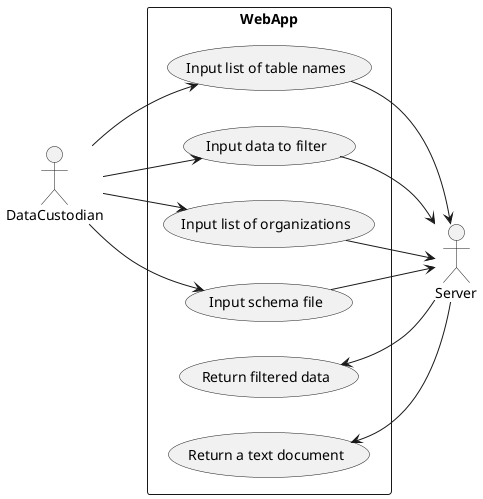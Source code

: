 @startuml usecasediagram
left to right direction
actor "DataCustodian" as user
actor "Server" as backend
rectangle WebApp {
usecase "Input list of table names" as UC1
usecase "Input data to filter" as UC2
usecase "Input list of organizations" as UC3
usecase "Input schema file" as UC4
usecase "Return filtered data" as UC5
usecase "Return a text document" as UC6
}
user --> UC1
user --> UC2
user --> UC3
user --> UC4
UC1 --> backend
UC2 --> backend
UC3 --> backend
UC4 --> backend
backend --> UC5
backend --> UC6
@enduml

